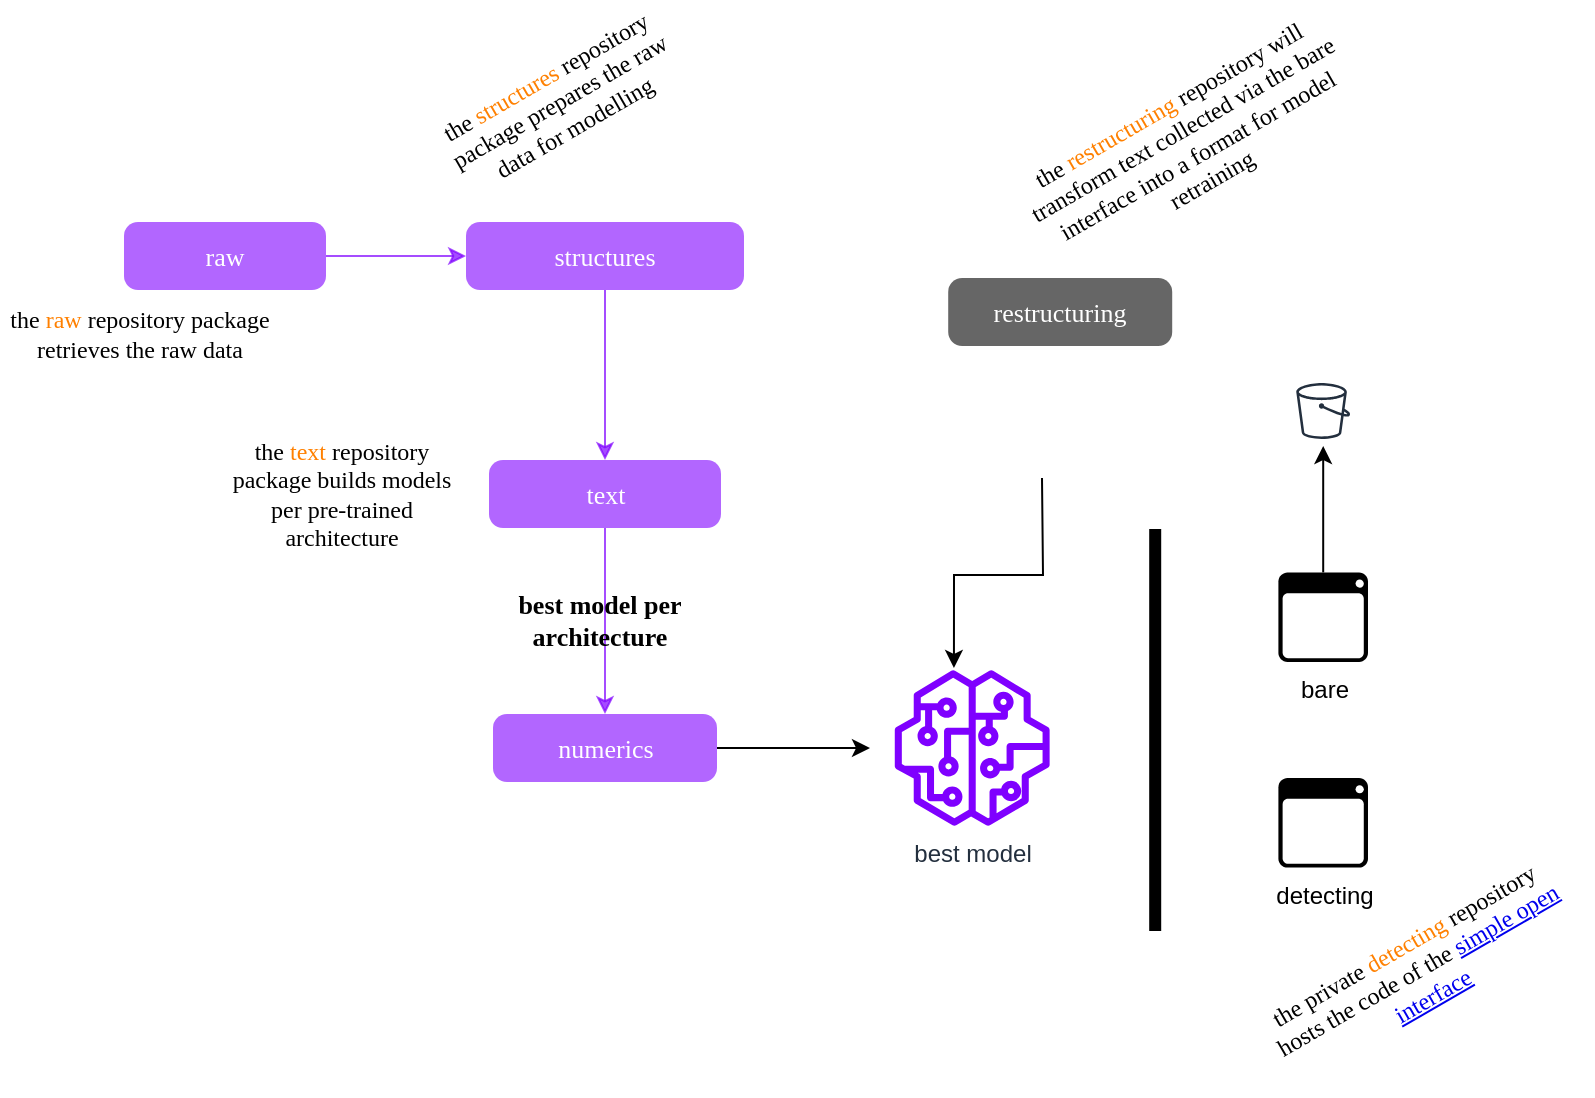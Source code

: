 <mxfile version="22.1.2" type="device">
  <diagram name="sketch" id="NKct0yvRwDZPGS5-LY1j">
    <mxGraphModel dx="1098" dy="801" grid="1" gridSize="10" guides="1" tooltips="1" connect="1" arrows="1" fold="1" page="1" pageScale="1" pageWidth="1654" pageHeight="1169" math="0" shadow="0">
      <root>
        <mxCell id="0" />
        <mxCell id="1" parent="0" />
        <mxCell id="gYTZMiJ3hf2rMKiT2wGT-1" value="raw" style="rounded=1;absoluteArcSize=1;arcSize=14;whiteSpace=wrap;strokeWidth=2;strokeColor=none;opacity=60;fontFamily=Asap;fontSource=https%3A%2F%2Ffonts.googleapis.com%2Fcss%3Ffamily%3DAsap;fillColor=#7F00FF;fontSize=13;fontColor=#FFFFFF;" vertex="1" parent="1">
          <mxGeometry x="142" y="272" width="101" height="34" as="geometry" />
        </mxCell>
        <mxCell id="gYTZMiJ3hf2rMKiT2wGT-29" style="edgeStyle=orthogonalEdgeStyle;rounded=0;orthogonalLoop=1;jettySize=auto;html=1;strokeColor=#7F00FF;opacity=70;" edge="1" parent="1" source="gYTZMiJ3hf2rMKiT2wGT-2" target="gYTZMiJ3hf2rMKiT2wGT-3">
          <mxGeometry relative="1" as="geometry" />
        </mxCell>
        <mxCell id="gYTZMiJ3hf2rMKiT2wGT-2" value="structures" style="rounded=1;absoluteArcSize=1;arcSize=14;whiteSpace=wrap;strokeWidth=2;strokeColor=none;opacity=60;fontFamily=Asap;fontSource=https%3A%2F%2Ffonts.googleapis.com%2Fcss%3Ffamily%3DAsap;fillColor=#7F00FF;fontSize=13;fontColor=#FFFFFF;" vertex="1" parent="1">
          <mxGeometry x="313" y="272" width="139" height="34" as="geometry" />
        </mxCell>
        <mxCell id="gYTZMiJ3hf2rMKiT2wGT-33" style="edgeStyle=orthogonalEdgeStyle;rounded=0;orthogonalLoop=1;jettySize=auto;html=1;entryX=0.5;entryY=0;entryDx=0;entryDy=0;strokeColor=#7F00FF;opacity=70;" edge="1" parent="1" source="gYTZMiJ3hf2rMKiT2wGT-3" target="gYTZMiJ3hf2rMKiT2wGT-18">
          <mxGeometry relative="1" as="geometry" />
        </mxCell>
        <mxCell id="gYTZMiJ3hf2rMKiT2wGT-3" value="text" style="rounded=1;absoluteArcSize=1;arcSize=14;whiteSpace=wrap;strokeWidth=2;strokeColor=none;opacity=60;fontFamily=Asap;fontSource=https%3A%2F%2Ffonts.googleapis.com%2Fcss%3Ffamily%3DAsap;fontSize=13;fillColor=#7F00FF;fontColor=#FFFFFF;" vertex="1" parent="1">
          <mxGeometry x="324.5" y="391" width="116" height="34" as="geometry" />
        </mxCell>
        <mxCell id="gYTZMiJ3hf2rMKiT2wGT-4" value="restructuring" style="rounded=1;absoluteArcSize=1;arcSize=14;whiteSpace=wrap;strokeWidth=2;strokeColor=none;opacity=60;fontFamily=Asap;fontSource=https%3A%2F%2Ffonts.googleapis.com%2Fcss%3Ffamily%3DAsap;fillColor=#000000;fontSize=13;fontColor=#FFFFFF;" vertex="1" parent="1">
          <mxGeometry x="554.1" y="300" width="112" height="34" as="geometry" />
        </mxCell>
        <mxCell id="gYTZMiJ3hf2rMKiT2wGT-7" value="" style="curved=1;startArrow=none;;exitX=1;exitY=0.5;rounded=0;strokeColor=#7F00FF;opacity=70;fontFamily=Asap;fontSource=https%3A%2F%2Ffonts.googleapis.com%2Fcss%3Ffamily%3DAsap;exitDx=0;exitDy=0;entryX=0;entryY=0.5;entryDx=0;entryDy=0;" edge="1" parent="1" source="gYTZMiJ3hf2rMKiT2wGT-1" target="gYTZMiJ3hf2rMKiT2wGT-2">
          <mxGeometry relative="1" as="geometry">
            <Array as="points" />
            <mxPoint x="290" y="289" as="targetPoint" />
          </mxGeometry>
        </mxCell>
        <mxCell id="gYTZMiJ3hf2rMKiT2wGT-34" style="edgeStyle=orthogonalEdgeStyle;rounded=0;orthogonalLoop=1;jettySize=auto;html=1;" edge="1" parent="1" source="gYTZMiJ3hf2rMKiT2wGT-18">
          <mxGeometry relative="1" as="geometry">
            <mxPoint x="515" y="535" as="targetPoint" />
          </mxGeometry>
        </mxCell>
        <mxCell id="gYTZMiJ3hf2rMKiT2wGT-18" value="numerics" style="rounded=1;absoluteArcSize=1;arcSize=14;whiteSpace=wrap;strokeWidth=2;strokeColor=none;opacity=60;fontFamily=Asap;fontSource=https%3A%2F%2Ffonts.googleapis.com%2Fcss%3Ffamily%3DAsap;fontSize=13;fillColor=#7F00FF;fontColor=#FFFFFF;" vertex="1" parent="1">
          <mxGeometry x="326.5" y="518" width="112" height="34" as="geometry" />
        </mxCell>
        <mxCell id="gYTZMiJ3hf2rMKiT2wGT-19" value="" style="html=1;points=[];perimeter=orthogonalPerimeter;fillColor=strokeColor;rotation=0;" vertex="1" parent="1">
          <mxGeometry x="655.1" y="426" width="5" height="200" as="geometry" />
        </mxCell>
        <mxCell id="gYTZMiJ3hf2rMKiT2wGT-21" value="best model per architecture" style="text;html=1;strokeColor=none;fillColor=none;align=center;verticalAlign=middle;whiteSpace=wrap;rounded=0;fontFamily=Asap;fontSource=https%3A%2F%2Ffonts.googleapis.com%2Fcss%3Ffamily%3DAsap;fontSize=13;fontStyle=1" vertex="1" parent="1">
          <mxGeometry x="334.5" y="456" width="90" height="30" as="geometry" />
        </mxCell>
        <mxCell id="gYTZMiJ3hf2rMKiT2wGT-25" value="best model" style="sketch=0;outlineConnect=0;fontColor=#232F3E;gradientColor=none;fillColor=#7F00FF;strokeColor=none;dashed=0;verticalLabelPosition=bottom;verticalAlign=top;align=center;html=1;fontSize=12;fontStyle=0;aspect=fixed;pointerEvents=1;shape=mxgraph.aws4.sagemaker_model;" vertex="1" parent="1">
          <mxGeometry x="527.1" y="496" width="78" height="78" as="geometry" />
        </mxCell>
        <mxCell id="gYTZMiJ3hf2rMKiT2wGT-27" value="" style="sketch=0;outlineConnect=0;fontColor=#232F3E;gradientColor=none;strokeColor=#232F3E;fillColor=#ffffff;dashed=0;verticalLabelPosition=bottom;verticalAlign=top;align=center;html=1;fontSize=12;fontStyle=0;aspect=fixed;shape=mxgraph.aws4.resourceIcon;resIcon=mxgraph.aws4.bucket;rotation=0;" vertex="1" parent="1">
          <mxGeometry x="724.1" y="349" width="35" height="35" as="geometry" />
        </mxCell>
        <mxCell id="gYTZMiJ3hf2rMKiT2wGT-36" value="detecting" style="shadow=0;dashed=0;html=1;strokeColor=none;fillColor=#000000;labelPosition=center;verticalLabelPosition=bottom;verticalAlign=top;align=center;outlineConnect=0;shape=mxgraph.veeam.interface;" vertex="1" parent="1">
          <mxGeometry x="719.2" y="550" width="44.8" height="44.8" as="geometry" />
        </mxCell>
        <mxCell id="gYTZMiJ3hf2rMKiT2wGT-40" style="edgeStyle=orthogonalEdgeStyle;rounded=0;orthogonalLoop=1;jettySize=auto;html=1;" edge="1" parent="1" source="gYTZMiJ3hf2rMKiT2wGT-37" target="gYTZMiJ3hf2rMKiT2wGT-27">
          <mxGeometry relative="1" as="geometry" />
        </mxCell>
        <mxCell id="gYTZMiJ3hf2rMKiT2wGT-37" value="bare" style="shadow=0;dashed=0;html=1;strokeColor=none;fillColor=#000000;labelPosition=center;verticalLabelPosition=bottom;verticalAlign=top;align=center;outlineConnect=0;shape=mxgraph.veeam.interface;" vertex="1" parent="1">
          <mxGeometry x="719.2" y="447.2" width="44.8" height="44.8" as="geometry" />
        </mxCell>
        <mxCell id="gYTZMiJ3hf2rMKiT2wGT-38" value="the private &lt;font color=&quot;#ff8000&quot;&gt;detecting&lt;/font&gt; repository hosts the code of the &lt;a href=&quot;https://d22j2jhm9iagpk.cloudfront.net/src/c-dispatches-app.html&quot;&gt;simple open interface&lt;/a&gt;" style="text;html=1;strokeColor=none;fillColor=none;align=center;verticalAlign=middle;whiteSpace=wrap;rounded=0;fontFamily=Caveat Brush;fontSource=https%3A%2F%2Ffonts.googleapis.com%2Fcss%3Ffamily%3DCaveat%2BBrush;rotation=-30;" vertex="1" parent="1">
          <mxGeometry x="700" y="626" width="178.4" height="40" as="geometry" />
        </mxCell>
        <mxCell id="gYTZMiJ3hf2rMKiT2wGT-39" value="the&amp;nbsp;&lt;font color=&quot;#ff8000&quot;&gt;restructuring&lt;/font&gt; repository will transform text collected via the bare interface into a format for model retraining" style="text;html=1;strokeColor=none;fillColor=none;align=center;verticalAlign=middle;whiteSpace=wrap;rounded=0;fontFamily=Caveat Brush;fontSource=https%3A%2F%2Ffonts.googleapis.com%2Fcss%3Ffamily%3DCaveat%2BBrush;rotation=-30;" vertex="1" parent="1">
          <mxGeometry x="585.599" y="212.001" width="178.4" height="40" as="geometry" />
        </mxCell>
        <mxCell id="gYTZMiJ3hf2rMKiT2wGT-42" style="edgeStyle=orthogonalEdgeStyle;rounded=0;orthogonalLoop=1;jettySize=auto;html=1;entryX=0.382;entryY=-0.013;entryDx=0;entryDy=0;entryPerimeter=0;" edge="1" parent="1" target="gYTZMiJ3hf2rMKiT2wGT-25">
          <mxGeometry relative="1" as="geometry">
            <mxPoint x="601" y="400" as="sourcePoint" />
          </mxGeometry>
        </mxCell>
        <mxCell id="gYTZMiJ3hf2rMKiT2wGT-43" value="the&amp;nbsp;&lt;font color=&quot;#ff8000&quot;&gt;raw&lt;/font&gt; repository package retrieves the raw data" style="text;html=1;strokeColor=none;fillColor=none;align=center;verticalAlign=middle;whiteSpace=wrap;rounded=0;fontFamily=Caveat Brush;fontSource=https%3A%2F%2Ffonts.googleapis.com%2Fcss%3Ffamily%3DCaveat%2BBrush;rotation=0;" vertex="1" parent="1">
          <mxGeometry x="80" y="307.5" width="140" height="40" as="geometry" />
        </mxCell>
        <mxCell id="gYTZMiJ3hf2rMKiT2wGT-44" value="the&amp;nbsp;&lt;font color=&quot;#ff8000&quot;&gt;structures&lt;/font&gt; repository package prepares the raw data for modelling" style="text;html=1;strokeColor=none;fillColor=none;align=center;verticalAlign=middle;whiteSpace=wrap;rounded=0;fontFamily=Caveat Brush;fontSource=https%3A%2F%2Ffonts.googleapis.com%2Fcss%3Ffamily%3DCaveat%2BBrush;rotation=-30;" vertex="1" parent="1">
          <mxGeometry x="294.8" y="192" width="129.7" height="40" as="geometry" />
        </mxCell>
        <mxCell id="gYTZMiJ3hf2rMKiT2wGT-45" value="the&amp;nbsp;&lt;font color=&quot;#ff8000&quot;&gt;text&lt;/font&gt; repository package builds models per pre-trained architecture" style="text;html=1;strokeColor=none;fillColor=none;align=center;verticalAlign=middle;whiteSpace=wrap;rounded=0;fontFamily=Caveat Brush;fontSource=https%3A%2F%2Ffonts.googleapis.com%2Fcss%3Ffamily%3DCaveat%2BBrush;rotation=0;" vertex="1" parent="1">
          <mxGeometry x="189.1" y="388" width="123.9" height="40" as="geometry" />
        </mxCell>
      </root>
    </mxGraphModel>
  </diagram>
</mxfile>
